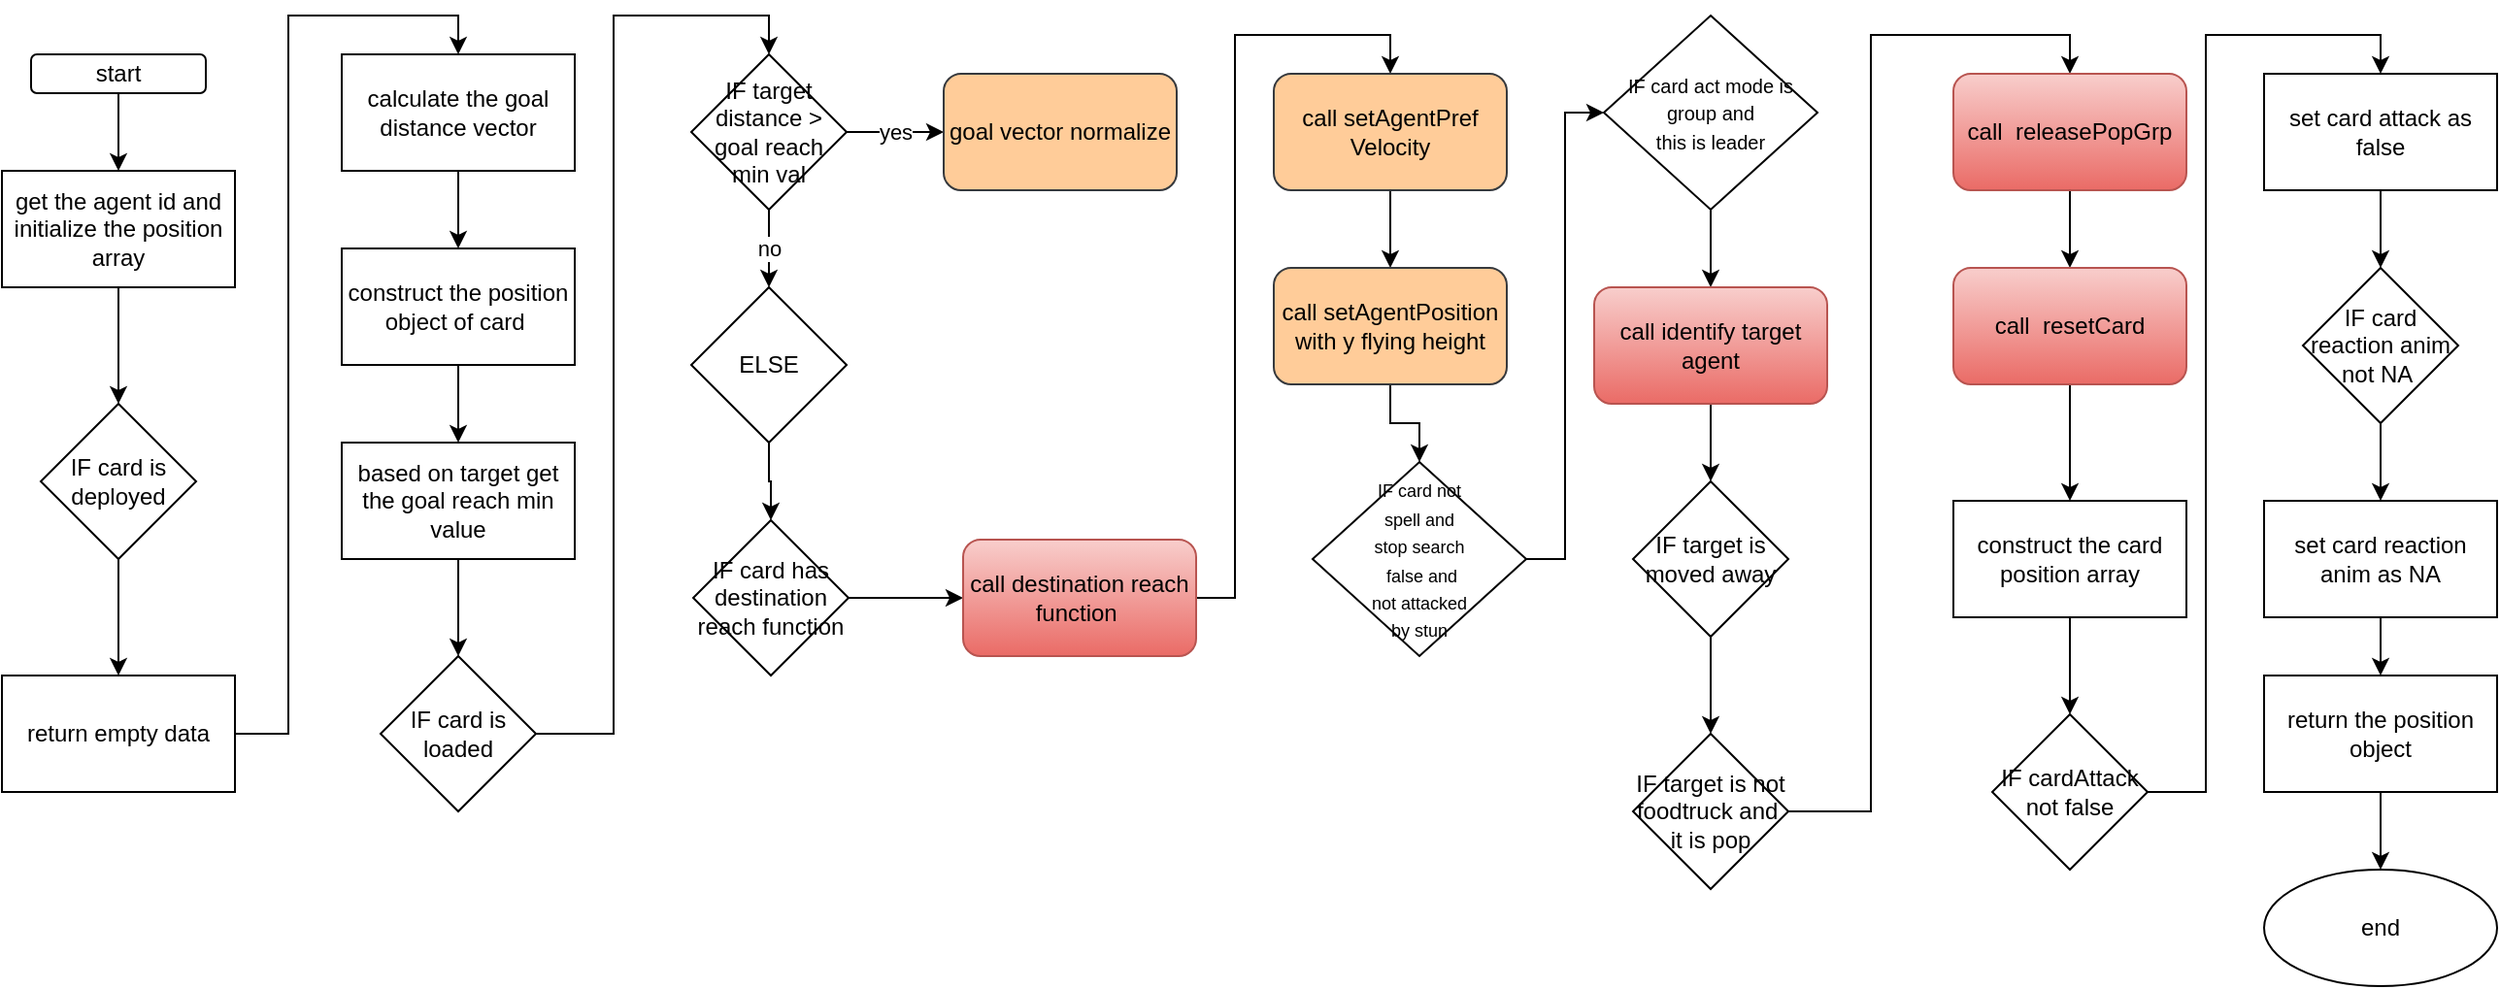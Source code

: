 <mxfile version="17.5.0" type="github">
  <diagram id="NRG96wmKsFy-NSimjWAR" name="Page-1">
    <mxGraphModel dx="1038" dy="579" grid="1" gridSize="10" guides="1" tooltips="1" connect="1" arrows="1" fold="1" page="1" pageScale="1" pageWidth="850" pageHeight="1100" math="0" shadow="0">
      <root>
        <mxCell id="0" />
        <mxCell id="1" parent="0" />
        <mxCell id="cC3KhHnQdyNx1ZXIQcRA-8" value="" style="edgeStyle=orthogonalEdgeStyle;rounded=0;orthogonalLoop=1;jettySize=auto;html=1;" edge="1" parent="1" source="cC3KhHnQdyNx1ZXIQcRA-1" target="cC3KhHnQdyNx1ZXIQcRA-2">
          <mxGeometry relative="1" as="geometry" />
        </mxCell>
        <mxCell id="cC3KhHnQdyNx1ZXIQcRA-1" value="start" style="rounded=1;whiteSpace=wrap;html=1;" vertex="1" parent="1">
          <mxGeometry x="80" y="30" width="90" height="20" as="geometry" />
        </mxCell>
        <mxCell id="cC3KhHnQdyNx1ZXIQcRA-9" style="edgeStyle=orthogonalEdgeStyle;rounded=0;orthogonalLoop=1;jettySize=auto;html=1;" edge="1" parent="1" source="cC3KhHnQdyNx1ZXIQcRA-2" target="cC3KhHnQdyNx1ZXIQcRA-3">
          <mxGeometry relative="1" as="geometry" />
        </mxCell>
        <mxCell id="cC3KhHnQdyNx1ZXIQcRA-2" value="get the agent id and initialize the position&lt;br&gt;array" style="rounded=0;whiteSpace=wrap;html=1;" vertex="1" parent="1">
          <mxGeometry x="65" y="90" width="120" height="60" as="geometry" />
        </mxCell>
        <mxCell id="cC3KhHnQdyNx1ZXIQcRA-11" value="" style="edgeStyle=orthogonalEdgeStyle;rounded=0;orthogonalLoop=1;jettySize=auto;html=1;" edge="1" parent="1" source="cC3KhHnQdyNx1ZXIQcRA-3" target="cC3KhHnQdyNx1ZXIQcRA-10">
          <mxGeometry relative="1" as="geometry" />
        </mxCell>
        <mxCell id="cC3KhHnQdyNx1ZXIQcRA-3" value="IF card is deployed" style="rhombus;whiteSpace=wrap;html=1;rounded=0;" vertex="1" parent="1">
          <mxGeometry x="85" y="210" width="80" height="80" as="geometry" />
        </mxCell>
        <mxCell id="cC3KhHnQdyNx1ZXIQcRA-14" value="" style="edgeStyle=orthogonalEdgeStyle;rounded=0;orthogonalLoop=1;jettySize=auto;html=1;" edge="1" parent="1" source="cC3KhHnQdyNx1ZXIQcRA-4" target="cC3KhHnQdyNx1ZXIQcRA-13">
          <mxGeometry relative="1" as="geometry" />
        </mxCell>
        <mxCell id="cC3KhHnQdyNx1ZXIQcRA-4" value="calculate the goal distance vector" style="whiteSpace=wrap;html=1;rounded=0;" vertex="1" parent="1">
          <mxGeometry x="240" y="30" width="120" height="60" as="geometry" />
        </mxCell>
        <mxCell id="cC3KhHnQdyNx1ZXIQcRA-20" value="yes" style="edgeStyle=orthogonalEdgeStyle;rounded=0;orthogonalLoop=1;jettySize=auto;html=1;" edge="1" parent="1" source="cC3KhHnQdyNx1ZXIQcRA-5" target="cC3KhHnQdyNx1ZXIQcRA-6">
          <mxGeometry relative="1" as="geometry" />
        </mxCell>
        <mxCell id="cC3KhHnQdyNx1ZXIQcRA-21" value="no" style="edgeStyle=orthogonalEdgeStyle;rounded=0;orthogonalLoop=1;jettySize=auto;html=1;" edge="1" parent="1" source="cC3KhHnQdyNx1ZXIQcRA-5" target="cC3KhHnQdyNx1ZXIQcRA-7">
          <mxGeometry relative="1" as="geometry" />
        </mxCell>
        <mxCell id="cC3KhHnQdyNx1ZXIQcRA-5" value="IF target distance &amp;gt; goal reach min val" style="rhombus;whiteSpace=wrap;html=1;rounded=0;" vertex="1" parent="1">
          <mxGeometry x="420" y="30" width="80" height="80" as="geometry" />
        </mxCell>
        <mxCell id="cC3KhHnQdyNx1ZXIQcRA-6" value="goal vector normalize" style="rounded=1;whiteSpace=wrap;html=1;fillColor=#ffcc99;strokeColor=#36393d;" vertex="1" parent="1">
          <mxGeometry x="550" y="40" width="120" height="60" as="geometry" />
        </mxCell>
        <mxCell id="cC3KhHnQdyNx1ZXIQcRA-23" value="" style="edgeStyle=orthogonalEdgeStyle;rounded=0;orthogonalLoop=1;jettySize=auto;html=1;" edge="1" parent="1" source="cC3KhHnQdyNx1ZXIQcRA-7" target="cC3KhHnQdyNx1ZXIQcRA-22">
          <mxGeometry relative="1" as="geometry" />
        </mxCell>
        <mxCell id="cC3KhHnQdyNx1ZXIQcRA-7" value="ELSE" style="rhombus;whiteSpace=wrap;html=1;rounded=0;" vertex="1" parent="1">
          <mxGeometry x="420" y="150" width="80" height="80" as="geometry" />
        </mxCell>
        <mxCell id="cC3KhHnQdyNx1ZXIQcRA-12" style="edgeStyle=orthogonalEdgeStyle;rounded=0;orthogonalLoop=1;jettySize=auto;html=1;entryX=0.5;entryY=0;entryDx=0;entryDy=0;" edge="1" parent="1" source="cC3KhHnQdyNx1ZXIQcRA-10" target="cC3KhHnQdyNx1ZXIQcRA-4">
          <mxGeometry relative="1" as="geometry" />
        </mxCell>
        <mxCell id="cC3KhHnQdyNx1ZXIQcRA-10" value="return empty data" style="whiteSpace=wrap;html=1;rounded=0;" vertex="1" parent="1">
          <mxGeometry x="65" y="350" width="120" height="60" as="geometry" />
        </mxCell>
        <mxCell id="cC3KhHnQdyNx1ZXIQcRA-16" value="" style="edgeStyle=orthogonalEdgeStyle;rounded=0;orthogonalLoop=1;jettySize=auto;html=1;" edge="1" parent="1" source="cC3KhHnQdyNx1ZXIQcRA-13" target="cC3KhHnQdyNx1ZXIQcRA-15">
          <mxGeometry relative="1" as="geometry" />
        </mxCell>
        <mxCell id="cC3KhHnQdyNx1ZXIQcRA-13" value="construct the position object of card&amp;nbsp;" style="whiteSpace=wrap;html=1;rounded=0;" vertex="1" parent="1">
          <mxGeometry x="240" y="130" width="120" height="60" as="geometry" />
        </mxCell>
        <mxCell id="cC3KhHnQdyNx1ZXIQcRA-18" value="" style="edgeStyle=orthogonalEdgeStyle;rounded=0;orthogonalLoop=1;jettySize=auto;html=1;" edge="1" parent="1" source="cC3KhHnQdyNx1ZXIQcRA-15" target="cC3KhHnQdyNx1ZXIQcRA-17">
          <mxGeometry relative="1" as="geometry" />
        </mxCell>
        <mxCell id="cC3KhHnQdyNx1ZXIQcRA-15" value="based on target get the goal reach min value" style="whiteSpace=wrap;html=1;rounded=0;" vertex="1" parent="1">
          <mxGeometry x="240" y="230" width="120" height="60" as="geometry" />
        </mxCell>
        <mxCell id="cC3KhHnQdyNx1ZXIQcRA-19" style="edgeStyle=orthogonalEdgeStyle;rounded=0;orthogonalLoop=1;jettySize=auto;html=1;entryX=0.5;entryY=0;entryDx=0;entryDy=0;" edge="1" parent="1" source="cC3KhHnQdyNx1ZXIQcRA-17" target="cC3KhHnQdyNx1ZXIQcRA-5">
          <mxGeometry relative="1" as="geometry" />
        </mxCell>
        <mxCell id="cC3KhHnQdyNx1ZXIQcRA-17" value="IF card is loaded" style="rhombus;whiteSpace=wrap;html=1;rounded=0;" vertex="1" parent="1">
          <mxGeometry x="260" y="340" width="80" height="80" as="geometry" />
        </mxCell>
        <mxCell id="cC3KhHnQdyNx1ZXIQcRA-25" value="" style="edgeStyle=orthogonalEdgeStyle;rounded=0;orthogonalLoop=1;jettySize=auto;html=1;" edge="1" parent="1" source="cC3KhHnQdyNx1ZXIQcRA-22" target="cC3KhHnQdyNx1ZXIQcRA-24">
          <mxGeometry relative="1" as="geometry" />
        </mxCell>
        <mxCell id="cC3KhHnQdyNx1ZXIQcRA-22" value="IF card has destination reach function" style="rhombus;whiteSpace=wrap;html=1;rounded=0;" vertex="1" parent="1">
          <mxGeometry x="421" y="270" width="80" height="80" as="geometry" />
        </mxCell>
        <mxCell id="cC3KhHnQdyNx1ZXIQcRA-28" style="edgeStyle=orthogonalEdgeStyle;rounded=0;orthogonalLoop=1;jettySize=auto;html=1;entryX=0.5;entryY=0;entryDx=0;entryDy=0;" edge="1" parent="1" source="cC3KhHnQdyNx1ZXIQcRA-24" target="cC3KhHnQdyNx1ZXIQcRA-26">
          <mxGeometry relative="1" as="geometry" />
        </mxCell>
        <mxCell id="cC3KhHnQdyNx1ZXIQcRA-24" value="call destination reach function&amp;nbsp;" style="rounded=1;whiteSpace=wrap;html=1;fillColor=#f8cecc;gradientColor=#ea6b66;strokeColor=#b85450;" vertex="1" parent="1">
          <mxGeometry x="560" y="280" width="120" height="60" as="geometry" />
        </mxCell>
        <mxCell id="cC3KhHnQdyNx1ZXIQcRA-29" value="" style="edgeStyle=orthogonalEdgeStyle;rounded=0;orthogonalLoop=1;jettySize=auto;html=1;" edge="1" parent="1" source="cC3KhHnQdyNx1ZXIQcRA-26" target="cC3KhHnQdyNx1ZXIQcRA-27">
          <mxGeometry relative="1" as="geometry" />
        </mxCell>
        <mxCell id="cC3KhHnQdyNx1ZXIQcRA-26" value="call&amp;nbsp;setAgentPref&lt;br&gt;Velocity" style="rounded=1;whiteSpace=wrap;html=1;fillColor=#ffcc99;strokeColor=#36393d;" vertex="1" parent="1">
          <mxGeometry x="720" y="40" width="120" height="60" as="geometry" />
        </mxCell>
        <mxCell id="cC3KhHnQdyNx1ZXIQcRA-31" value="" style="edgeStyle=orthogonalEdgeStyle;rounded=0;orthogonalLoop=1;jettySize=auto;html=1;" edge="1" parent="1" source="cC3KhHnQdyNx1ZXIQcRA-27" target="cC3KhHnQdyNx1ZXIQcRA-30">
          <mxGeometry relative="1" as="geometry" />
        </mxCell>
        <mxCell id="cC3KhHnQdyNx1ZXIQcRA-27" value="call&amp;nbsp;setAgentPosition with y flying height" style="rounded=1;whiteSpace=wrap;html=1;fillColor=#ffcc99;strokeColor=#36393d;" vertex="1" parent="1">
          <mxGeometry x="720" y="140" width="120" height="60" as="geometry" />
        </mxCell>
        <mxCell id="cC3KhHnQdyNx1ZXIQcRA-33" value="" style="edgeStyle=orthogonalEdgeStyle;rounded=0;orthogonalLoop=1;jettySize=auto;html=1;fontSize=9;" edge="1" parent="1" source="cC3KhHnQdyNx1ZXIQcRA-30" target="cC3KhHnQdyNx1ZXIQcRA-32">
          <mxGeometry relative="1" as="geometry">
            <Array as="points">
              <mxPoint x="870" y="290" />
              <mxPoint x="870" y="60" />
            </Array>
          </mxGeometry>
        </mxCell>
        <mxCell id="cC3KhHnQdyNx1ZXIQcRA-30" value="&lt;font style=&quot;font-size: 9px&quot;&gt;IF card not &lt;br&gt;spell and &lt;br&gt;stop search&lt;br&gt;&amp;nbsp;false and &lt;br&gt;not attacked &lt;br&gt;by stun&lt;/font&gt;" style="rhombus;whiteSpace=wrap;html=1;" vertex="1" parent="1">
          <mxGeometry x="740" y="240" width="110" height="100" as="geometry" />
        </mxCell>
        <mxCell id="cC3KhHnQdyNx1ZXIQcRA-35" value="" style="edgeStyle=orthogonalEdgeStyle;rounded=0;orthogonalLoop=1;jettySize=auto;html=1;fontSize=9;" edge="1" parent="1" source="cC3KhHnQdyNx1ZXIQcRA-32" target="cC3KhHnQdyNx1ZXIQcRA-34">
          <mxGeometry relative="1" as="geometry" />
        </mxCell>
        <mxCell id="cC3KhHnQdyNx1ZXIQcRA-32" value="&lt;font size=&quot;1&quot;&gt;IF card act mode is group and &lt;br&gt;this is leader&lt;/font&gt;" style="rhombus;whiteSpace=wrap;html=1;" vertex="1" parent="1">
          <mxGeometry x="890" y="10" width="110" height="100" as="geometry" />
        </mxCell>
        <mxCell id="cC3KhHnQdyNx1ZXIQcRA-37" value="" style="edgeStyle=orthogonalEdgeStyle;rounded=0;orthogonalLoop=1;jettySize=auto;html=1;fontSize=9;" edge="1" parent="1" source="cC3KhHnQdyNx1ZXIQcRA-34" target="cC3KhHnQdyNx1ZXIQcRA-36">
          <mxGeometry relative="1" as="geometry" />
        </mxCell>
        <mxCell id="cC3KhHnQdyNx1ZXIQcRA-34" value="call identify target agent" style="rounded=1;whiteSpace=wrap;html=1;fillColor=#f8cecc;gradientColor=#ea6b66;strokeColor=#b85450;" vertex="1" parent="1">
          <mxGeometry x="885" y="150" width="120" height="60" as="geometry" />
        </mxCell>
        <mxCell id="cC3KhHnQdyNx1ZXIQcRA-44" value="" style="edgeStyle=orthogonalEdgeStyle;rounded=0;orthogonalLoop=1;jettySize=auto;html=1;fontSize=12;" edge="1" parent="1" source="cC3KhHnQdyNx1ZXIQcRA-36" target="cC3KhHnQdyNx1ZXIQcRA-43">
          <mxGeometry relative="1" as="geometry" />
        </mxCell>
        <mxCell id="cC3KhHnQdyNx1ZXIQcRA-36" value="&lt;font style=&quot;font-size: 12px&quot;&gt;IF target is moved away&lt;/font&gt;" style="rhombus;whiteSpace=wrap;html=1;fontSize=9;" vertex="1" parent="1">
          <mxGeometry x="905" y="250" width="80" height="80" as="geometry" />
        </mxCell>
        <mxCell id="cC3KhHnQdyNx1ZXIQcRA-46" style="edgeStyle=orthogonalEdgeStyle;rounded=0;orthogonalLoop=1;jettySize=auto;html=1;entryX=0.5;entryY=0;entryDx=0;entryDy=0;fontSize=12;" edge="1" parent="1" source="cC3KhHnQdyNx1ZXIQcRA-43" target="cC3KhHnQdyNx1ZXIQcRA-45">
          <mxGeometry relative="1" as="geometry" />
        </mxCell>
        <mxCell id="cC3KhHnQdyNx1ZXIQcRA-43" value="&lt;font style=&quot;font-size: 12px&quot;&gt;IF target is not foodtruck and&amp;nbsp; it is pop&lt;/font&gt;" style="rhombus;whiteSpace=wrap;html=1;fontSize=9;" vertex="1" parent="1">
          <mxGeometry x="905" y="380" width="80" height="80" as="geometry" />
        </mxCell>
        <mxCell id="cC3KhHnQdyNx1ZXIQcRA-48" value="" style="edgeStyle=orthogonalEdgeStyle;rounded=0;orthogonalLoop=1;jettySize=auto;html=1;fontSize=12;" edge="1" parent="1" source="cC3KhHnQdyNx1ZXIQcRA-45" target="cC3KhHnQdyNx1ZXIQcRA-47">
          <mxGeometry relative="1" as="geometry" />
        </mxCell>
        <mxCell id="cC3KhHnQdyNx1ZXIQcRA-45" value="call&amp;nbsp;&amp;nbsp;releasePopGrp" style="rounded=1;whiteSpace=wrap;html=1;fillColor=#f8cecc;gradientColor=#ea6b66;strokeColor=#b85450;" vertex="1" parent="1">
          <mxGeometry x="1070" y="40" width="120" height="60" as="geometry" />
        </mxCell>
        <mxCell id="cC3KhHnQdyNx1ZXIQcRA-50" value="" style="edgeStyle=orthogonalEdgeStyle;rounded=0;orthogonalLoop=1;jettySize=auto;html=1;fontSize=12;" edge="1" parent="1" source="cC3KhHnQdyNx1ZXIQcRA-47" target="cC3KhHnQdyNx1ZXIQcRA-49">
          <mxGeometry relative="1" as="geometry" />
        </mxCell>
        <mxCell id="cC3KhHnQdyNx1ZXIQcRA-47" value="call&amp;nbsp;&amp;nbsp;resetCard" style="rounded=1;whiteSpace=wrap;html=1;fillColor=#f8cecc;gradientColor=#ea6b66;strokeColor=#b85450;" vertex="1" parent="1">
          <mxGeometry x="1070" y="140" width="120" height="60" as="geometry" />
        </mxCell>
        <mxCell id="cC3KhHnQdyNx1ZXIQcRA-52" value="" style="edgeStyle=orthogonalEdgeStyle;rounded=0;orthogonalLoop=1;jettySize=auto;html=1;fontSize=12;" edge="1" parent="1" source="cC3KhHnQdyNx1ZXIQcRA-49" target="cC3KhHnQdyNx1ZXIQcRA-51">
          <mxGeometry relative="1" as="geometry" />
        </mxCell>
        <mxCell id="cC3KhHnQdyNx1ZXIQcRA-49" value="construct the card position array" style="whiteSpace=wrap;html=1;rounded=0;" vertex="1" parent="1">
          <mxGeometry x="1070" y="260" width="120" height="60" as="geometry" />
        </mxCell>
        <mxCell id="cC3KhHnQdyNx1ZXIQcRA-54" value="" style="edgeStyle=orthogonalEdgeStyle;rounded=0;orthogonalLoop=1;jettySize=auto;html=1;fontSize=12;entryX=0.5;entryY=0;entryDx=0;entryDy=0;" edge="1" parent="1" source="cC3KhHnQdyNx1ZXIQcRA-51" target="cC3KhHnQdyNx1ZXIQcRA-53">
          <mxGeometry relative="1" as="geometry" />
        </mxCell>
        <mxCell id="cC3KhHnQdyNx1ZXIQcRA-51" value="IF&amp;nbsp;cardAttack not false" style="rhombus;whiteSpace=wrap;html=1;rounded=0;" vertex="1" parent="1">
          <mxGeometry x="1090" y="370" width="80" height="80" as="geometry" />
        </mxCell>
        <mxCell id="cC3KhHnQdyNx1ZXIQcRA-56" value="" style="edgeStyle=orthogonalEdgeStyle;rounded=0;orthogonalLoop=1;jettySize=auto;html=1;fontSize=12;" edge="1" parent="1" source="cC3KhHnQdyNx1ZXIQcRA-53" target="cC3KhHnQdyNx1ZXIQcRA-55">
          <mxGeometry relative="1" as="geometry" />
        </mxCell>
        <mxCell id="cC3KhHnQdyNx1ZXIQcRA-53" value="set card attack as false" style="whiteSpace=wrap;html=1;rounded=0;" vertex="1" parent="1">
          <mxGeometry x="1230" y="40" width="120" height="60" as="geometry" />
        </mxCell>
        <mxCell id="cC3KhHnQdyNx1ZXIQcRA-58" value="" style="edgeStyle=orthogonalEdgeStyle;rounded=0;orthogonalLoop=1;jettySize=auto;html=1;fontSize=12;" edge="1" parent="1" source="cC3KhHnQdyNx1ZXIQcRA-55" target="cC3KhHnQdyNx1ZXIQcRA-57">
          <mxGeometry relative="1" as="geometry" />
        </mxCell>
        <mxCell id="cC3KhHnQdyNx1ZXIQcRA-55" value="IF card reaction anim not NA&amp;nbsp;" style="rhombus;whiteSpace=wrap;html=1;rounded=0;" vertex="1" parent="1">
          <mxGeometry x="1250" y="140" width="80" height="80" as="geometry" />
        </mxCell>
        <mxCell id="cC3KhHnQdyNx1ZXIQcRA-60" value="" style="edgeStyle=orthogonalEdgeStyle;rounded=0;orthogonalLoop=1;jettySize=auto;html=1;fontSize=12;" edge="1" parent="1" source="cC3KhHnQdyNx1ZXIQcRA-57" target="cC3KhHnQdyNx1ZXIQcRA-59">
          <mxGeometry relative="1" as="geometry" />
        </mxCell>
        <mxCell id="cC3KhHnQdyNx1ZXIQcRA-57" value="set card reaction anim as NA" style="whiteSpace=wrap;html=1;rounded=0;" vertex="1" parent="1">
          <mxGeometry x="1230" y="260" width="120" height="60" as="geometry" />
        </mxCell>
        <mxCell id="cC3KhHnQdyNx1ZXIQcRA-62" value="" style="edgeStyle=orthogonalEdgeStyle;rounded=0;orthogonalLoop=1;jettySize=auto;html=1;fontSize=12;" edge="1" parent="1" source="cC3KhHnQdyNx1ZXIQcRA-59" target="cC3KhHnQdyNx1ZXIQcRA-61">
          <mxGeometry relative="1" as="geometry" />
        </mxCell>
        <mxCell id="cC3KhHnQdyNx1ZXIQcRA-59" value="return the position object" style="whiteSpace=wrap;html=1;rounded=0;" vertex="1" parent="1">
          <mxGeometry x="1230" y="350" width="120" height="60" as="geometry" />
        </mxCell>
        <mxCell id="cC3KhHnQdyNx1ZXIQcRA-61" value="end" style="ellipse;whiteSpace=wrap;html=1;rounded=0;" vertex="1" parent="1">
          <mxGeometry x="1230" y="450" width="120" height="60" as="geometry" />
        </mxCell>
      </root>
    </mxGraphModel>
  </diagram>
</mxfile>
